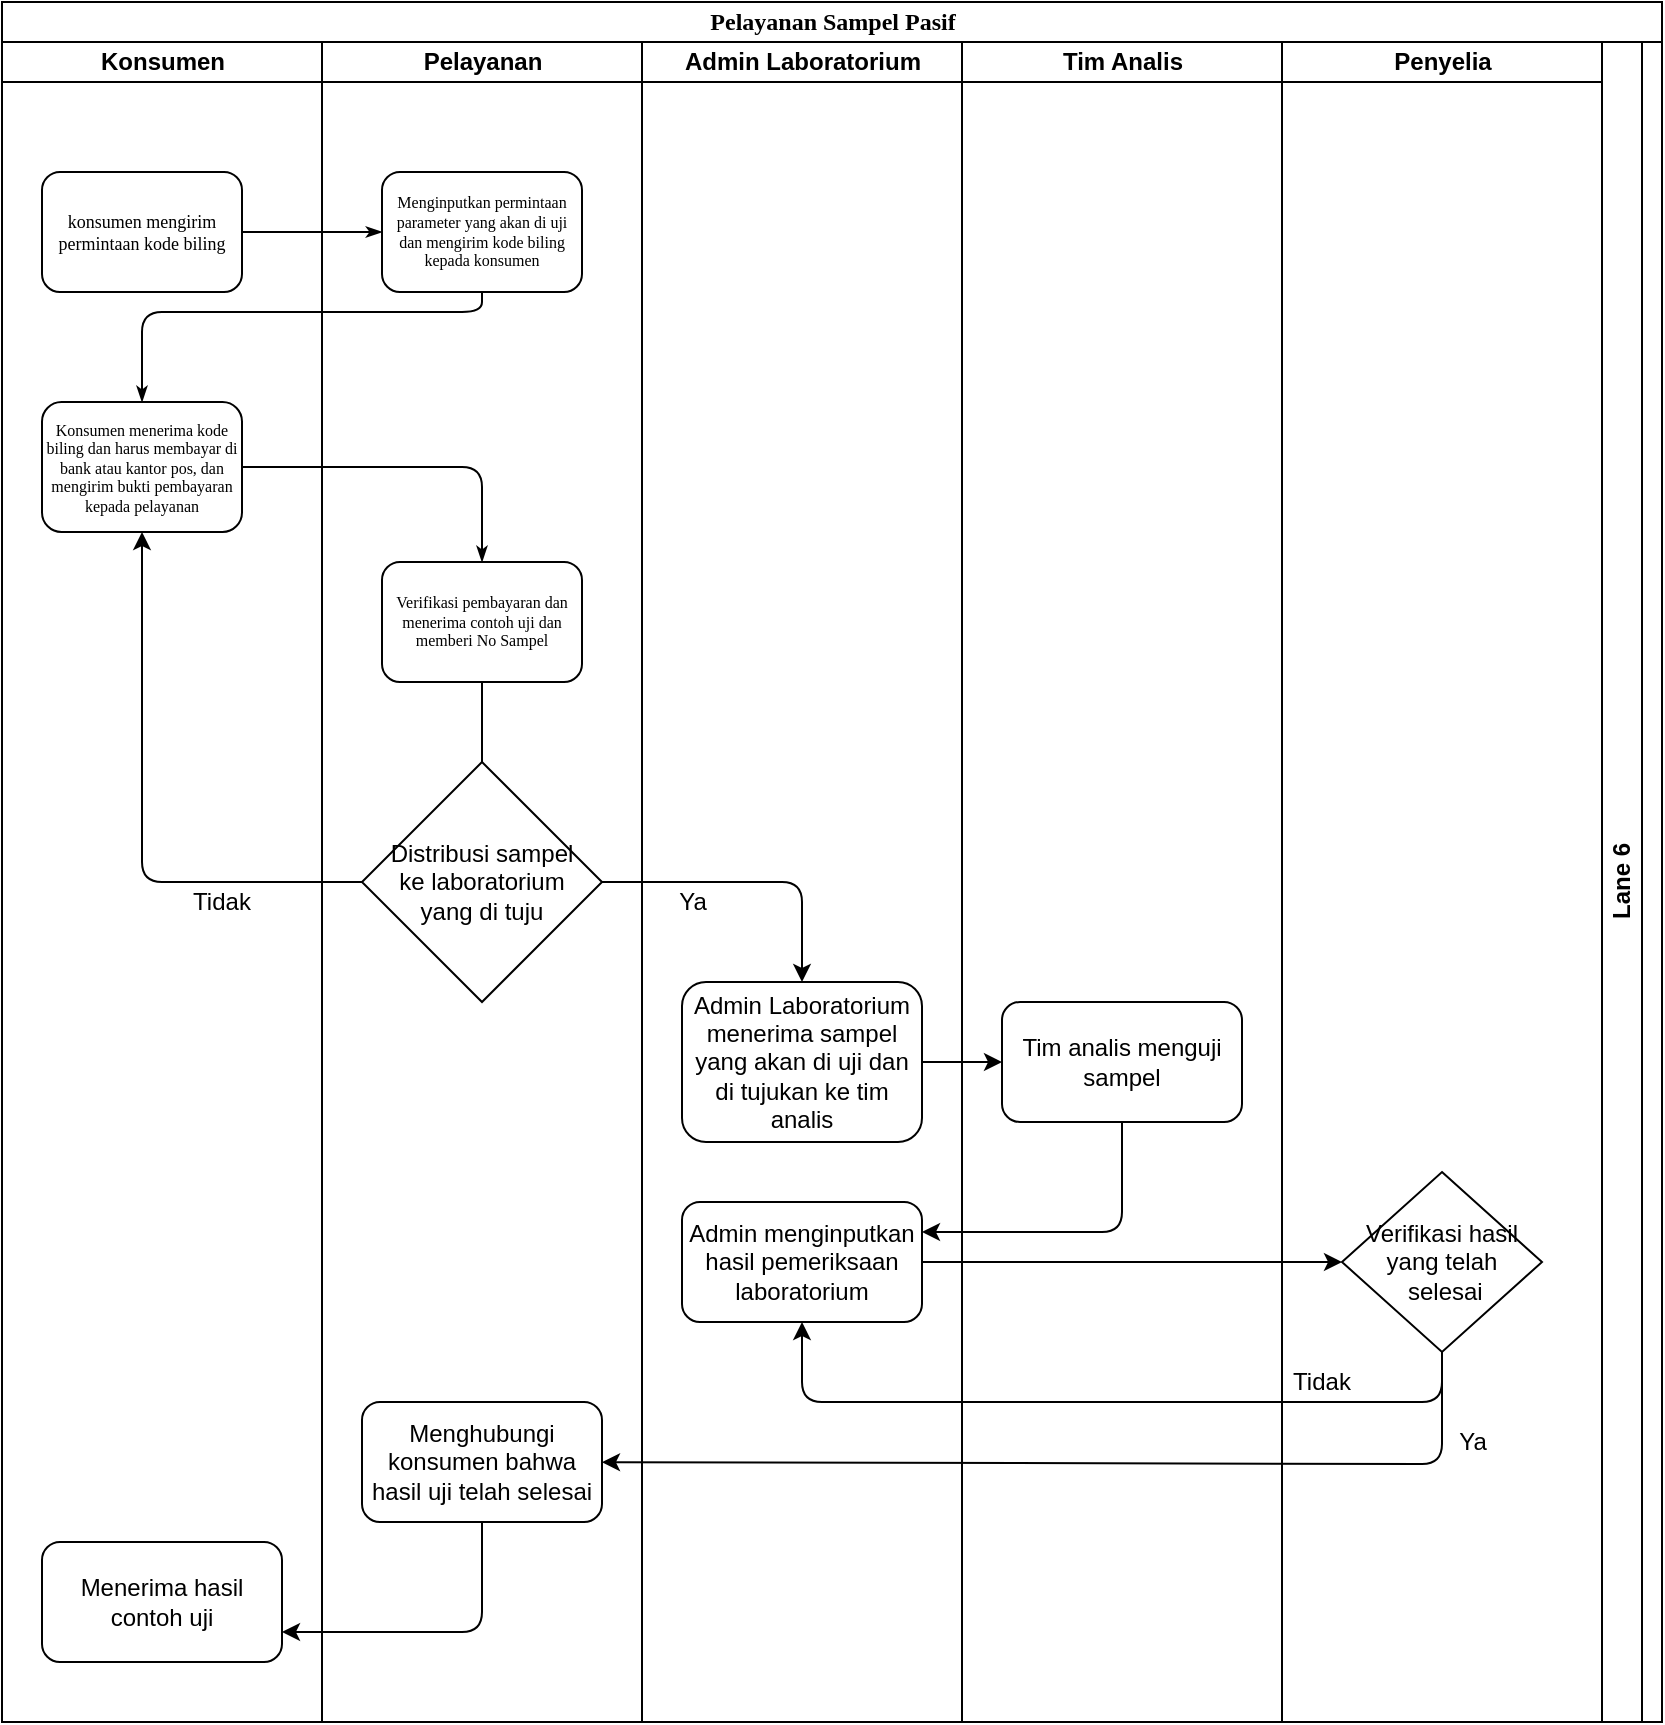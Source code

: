 <mxfile version="13.7.9" type="github">
  <diagram name="Page-1" id="74e2e168-ea6b-b213-b513-2b3c1d86103e">
    <mxGraphModel dx="1038" dy="548" grid="1" gridSize="10" guides="1" tooltips="1" connect="1" arrows="1" fold="1" page="1" pageScale="1" pageWidth="1100" pageHeight="850" background="#ffffff" math="0" shadow="0">
      <root>
        <mxCell id="0" />
        <mxCell id="1" parent="0" />
        <mxCell id="77e6c97f196da883-1" value="&lt;font style=&quot;font-size: 12px&quot;&gt;Pelayanan Sampel Pasif&lt;/font&gt;" style="swimlane;html=1;childLayout=stackLayout;startSize=20;rounded=0;shadow=0;labelBackgroundColor=none;strokeWidth=1;fontFamily=Verdana;fontSize=8;align=center;" parent="1" vertex="1">
          <mxGeometry x="70" y="40" width="830" height="860" as="geometry" />
        </mxCell>
        <mxCell id="77e6c97f196da883-2" value="Konsumen" style="swimlane;html=1;startSize=20;" parent="77e6c97f196da883-1" vertex="1">
          <mxGeometry y="20" width="160" height="840" as="geometry" />
        </mxCell>
        <mxCell id="77e6c97f196da883-8" value="&lt;font style=&quot;font-size: 9px&quot;&gt;konsumen mengirim permintaan kode biling&lt;/font&gt;" style="rounded=1;whiteSpace=wrap;html=1;shadow=0;labelBackgroundColor=none;strokeWidth=1;fontFamily=Verdana;fontSize=8;align=center;" parent="77e6c97f196da883-2" vertex="1">
          <mxGeometry x="20" y="65" width="100" height="60" as="geometry" />
        </mxCell>
        <mxCell id="77e6c97f196da883-9" value="Konsumen menerima kode biling dan harus membayar di bank atau kantor pos, dan mengirim bukti pembayaran kepada pelayanan&lt;br&gt;" style="rounded=1;whiteSpace=wrap;html=1;shadow=0;labelBackgroundColor=none;strokeWidth=1;fontFamily=Verdana;fontSize=8;align=center;" parent="77e6c97f196da883-2" vertex="1">
          <mxGeometry x="20" y="180" width="100" height="65" as="geometry" />
        </mxCell>
        <mxCell id="_sQ1Gkt0idYC-Mf45PzT-23" value="Menerima hasil contoh uji" style="rounded=1;whiteSpace=wrap;html=1;" vertex="1" parent="77e6c97f196da883-2">
          <mxGeometry x="20" y="750" width="120" height="60" as="geometry" />
        </mxCell>
        <mxCell id="_sQ1Gkt0idYC-Mf45PzT-6" value="Tidak" style="text;html=1;strokeColor=none;fillColor=none;align=center;verticalAlign=middle;whiteSpace=wrap;rounded=0;" vertex="1" parent="77e6c97f196da883-2">
          <mxGeometry x="90" y="420" width="40" height="20" as="geometry" />
        </mxCell>
        <mxCell id="77e6c97f196da883-26" style="edgeStyle=orthogonalEdgeStyle;rounded=1;html=1;labelBackgroundColor=none;startArrow=none;startFill=0;startSize=5;endArrow=classicThin;endFill=1;endSize=5;jettySize=auto;orthogonalLoop=1;strokeWidth=1;fontFamily=Verdana;fontSize=8" parent="77e6c97f196da883-1" source="77e6c97f196da883-8" target="77e6c97f196da883-11" edge="1">
          <mxGeometry relative="1" as="geometry" />
        </mxCell>
        <mxCell id="77e6c97f196da883-27" style="edgeStyle=orthogonalEdgeStyle;rounded=1;html=1;labelBackgroundColor=none;startArrow=none;startFill=0;startSize=5;endArrow=classicThin;endFill=1;endSize=5;jettySize=auto;orthogonalLoop=1;strokeWidth=1;fontFamily=Verdana;fontSize=8" parent="77e6c97f196da883-1" source="77e6c97f196da883-11" target="77e6c97f196da883-9" edge="1">
          <mxGeometry relative="1" as="geometry">
            <Array as="points">
              <mxPoint x="240" y="155" />
              <mxPoint x="70" y="155" />
            </Array>
          </mxGeometry>
        </mxCell>
        <mxCell id="77e6c97f196da883-3" value="Pelayanan" style="swimlane;html=1;startSize=20;" parent="77e6c97f196da883-1" vertex="1">
          <mxGeometry x="160" y="20" width="160" height="840" as="geometry" />
        </mxCell>
        <mxCell id="77e6c97f196da883-11" value="Menginputkan permintaan parameter yang akan di uji dan mengirim kode biling kepada konsumen" style="rounded=1;whiteSpace=wrap;html=1;shadow=0;labelBackgroundColor=none;strokeWidth=1;fontFamily=Verdana;fontSize=8;align=center;" parent="77e6c97f196da883-3" vertex="1">
          <mxGeometry x="30" y="65" width="100" height="60" as="geometry" />
        </mxCell>
        <mxCell id="77e6c97f196da883-12" value="Verifikasi pembayaran dan menerima contoh uji dan memberi No Sampel" style="rounded=1;whiteSpace=wrap;html=1;shadow=0;labelBackgroundColor=none;strokeWidth=1;fontFamily=Verdana;fontSize=8;align=center;" parent="77e6c97f196da883-3" vertex="1">
          <mxGeometry x="30" y="260" width="100" height="60" as="geometry" />
        </mxCell>
        <mxCell id="_sQ1Gkt0idYC-Mf45PzT-2" value="" style="endArrow=classic;html=1;exitX=0.5;exitY=1;exitDx=0;exitDy=0;" edge="1" parent="77e6c97f196da883-3" source="77e6c97f196da883-12">
          <mxGeometry width="50" height="50" relative="1" as="geometry">
            <mxPoint x="270" y="80" as="sourcePoint" />
            <mxPoint x="80" y="380" as="targetPoint" />
            <Array as="points" />
          </mxGeometry>
        </mxCell>
        <mxCell id="_sQ1Gkt0idYC-Mf45PzT-3" value="Distribusi sampel &lt;br&gt;ke laboratorium &lt;br&gt;yang di tuju" style="rhombus;whiteSpace=wrap;html=1;" vertex="1" parent="77e6c97f196da883-3">
          <mxGeometry x="20" y="360" width="120" height="120" as="geometry" />
        </mxCell>
        <mxCell id="_sQ1Gkt0idYC-Mf45PzT-21" value="Menghubungi konsumen bahwa hasil uji telah selesai" style="rounded=1;whiteSpace=wrap;html=1;" vertex="1" parent="77e6c97f196da883-3">
          <mxGeometry x="20" y="680" width="120" height="60" as="geometry" />
        </mxCell>
        <mxCell id="77e6c97f196da883-4" value="Admin Laboratorium" style="swimlane;html=1;startSize=20;" parent="77e6c97f196da883-1" vertex="1">
          <mxGeometry x="320" y="20" width="160" height="840" as="geometry" />
        </mxCell>
        <mxCell id="_sQ1Gkt0idYC-Mf45PzT-4" value="Ya" style="text;html=1;align=center;verticalAlign=middle;resizable=0;points=[];autosize=1;" vertex="1" parent="77e6c97f196da883-4">
          <mxGeometry x="10" y="420" width="30" height="20" as="geometry" />
        </mxCell>
        <mxCell id="_sQ1Gkt0idYC-Mf45PzT-11" value="Admin menginputkan hasil pemeriksaan laboratorium" style="rounded=1;whiteSpace=wrap;html=1;" vertex="1" parent="77e6c97f196da883-4">
          <mxGeometry x="20" y="580" width="120" height="60" as="geometry" />
        </mxCell>
        <mxCell id="_sQ1Gkt0idYC-Mf45PzT-7" value="Admin Laboratorium menerima sampel yang akan di uji dan di tujukan ke tim analis" style="rounded=1;whiteSpace=wrap;html=1;" vertex="1" parent="77e6c97f196da883-4">
          <mxGeometry x="20" y="470" width="120" height="80" as="geometry" />
        </mxCell>
        <mxCell id="77e6c97f196da883-5" value="Tim Analis" style="swimlane;html=1;startSize=20;" parent="77e6c97f196da883-1" vertex="1">
          <mxGeometry x="480" y="20" width="160" height="840" as="geometry">
            <mxRectangle x="480" y="20" width="30" height="780" as="alternateBounds" />
          </mxGeometry>
        </mxCell>
        <mxCell id="_sQ1Gkt0idYC-Mf45PzT-10" value="Tim analis menguji sampel" style="rounded=1;whiteSpace=wrap;html=1;" vertex="1" parent="77e6c97f196da883-5">
          <mxGeometry x="20" y="480" width="120" height="60" as="geometry" />
        </mxCell>
        <mxCell id="77e6c97f196da883-6" value="Penyelia" style="swimlane;html=1;startSize=20;" parent="77e6c97f196da883-1" vertex="1">
          <mxGeometry x="640" y="20" width="160" height="840" as="geometry">
            <mxRectangle x="640" y="20" width="30" height="780" as="alternateBounds" />
          </mxGeometry>
        </mxCell>
        <mxCell id="_sQ1Gkt0idYC-Mf45PzT-19" value="Tidak" style="text;html=1;strokeColor=none;fillColor=none;align=center;verticalAlign=middle;whiteSpace=wrap;rounded=0;" vertex="1" parent="77e6c97f196da883-6">
          <mxGeometry y="660" width="40" height="20" as="geometry" />
        </mxCell>
        <mxCell id="_sQ1Gkt0idYC-Mf45PzT-17" value="&lt;span&gt;Verifikasi hasil yang telah&lt;br&gt;&amp;nbsp;selesai&lt;/span&gt;" style="rhombus;whiteSpace=wrap;html=1;" vertex="1" parent="77e6c97f196da883-6">
          <mxGeometry x="30" y="565" width="100" height="90" as="geometry" />
        </mxCell>
        <mxCell id="_sQ1Gkt0idYC-Mf45PzT-22" value="Ya" style="text;html=1;align=center;verticalAlign=middle;resizable=0;points=[];autosize=1;" vertex="1" parent="77e6c97f196da883-6">
          <mxGeometry x="80" y="690" width="30" height="20" as="geometry" />
        </mxCell>
        <mxCell id="77e6c97f196da883-7" value="Lane 6" style="swimlane;html=1;startSize=20;" parent="77e6c97f196da883-1" vertex="1" collapsed="1">
          <mxGeometry x="800" y="20" width="30" height="840" as="geometry">
            <mxRectangle x="800" y="20" width="160" height="730" as="alternateBounds" />
          </mxGeometry>
        </mxCell>
        <mxCell id="77e6c97f196da883-28" style="edgeStyle=orthogonalEdgeStyle;rounded=1;html=1;labelBackgroundColor=none;startArrow=none;startFill=0;startSize=5;endArrow=classicThin;endFill=1;endSize=5;jettySize=auto;orthogonalLoop=1;strokeWidth=1;fontFamily=Verdana;fontSize=8" parent="77e6c97f196da883-1" source="77e6c97f196da883-9" target="77e6c97f196da883-12" edge="1">
          <mxGeometry relative="1" as="geometry" />
        </mxCell>
        <mxCell id="_sQ1Gkt0idYC-Mf45PzT-5" value="" style="endArrow=classic;html=1;entryX=0.5;entryY=1;entryDx=0;entryDy=0;exitX=0;exitY=0.5;exitDx=0;exitDy=0;" edge="1" parent="77e6c97f196da883-1" source="_sQ1Gkt0idYC-Mf45PzT-3" target="77e6c97f196da883-9">
          <mxGeometry width="50" height="50" relative="1" as="geometry">
            <mxPoint x="190" y="440" as="sourcePoint" />
            <mxPoint x="480" y="340" as="targetPoint" />
            <Array as="points">
              <mxPoint x="70" y="440" />
            </Array>
          </mxGeometry>
        </mxCell>
        <mxCell id="_sQ1Gkt0idYC-Mf45PzT-9" value="" style="endArrow=classic;html=1;exitX=1;exitY=0.5;exitDx=0;exitDy=0;entryX=0.5;entryY=0;entryDx=0;entryDy=0;" edge="1" parent="77e6c97f196da883-1" source="_sQ1Gkt0idYC-Mf45PzT-3" target="_sQ1Gkt0idYC-Mf45PzT-7">
          <mxGeometry width="50" height="50" relative="1" as="geometry">
            <mxPoint x="430" y="390" as="sourcePoint" />
            <mxPoint x="480" y="340" as="targetPoint" />
            <Array as="points">
              <mxPoint x="400" y="440" />
            </Array>
          </mxGeometry>
        </mxCell>
        <mxCell id="_sQ1Gkt0idYC-Mf45PzT-14" value="" style="endArrow=classic;html=1;entryX=1;entryY=0.25;entryDx=0;entryDy=0;exitX=0.5;exitY=1;exitDx=0;exitDy=0;" edge="1" parent="77e6c97f196da883-1" source="_sQ1Gkt0idYC-Mf45PzT-10" target="_sQ1Gkt0idYC-Mf45PzT-11">
          <mxGeometry width="50" height="50" relative="1" as="geometry">
            <mxPoint x="430" y="530" as="sourcePoint" />
            <mxPoint x="480" y="480" as="targetPoint" />
            <Array as="points">
              <mxPoint x="560" y="615" />
            </Array>
          </mxGeometry>
        </mxCell>
        <mxCell id="_sQ1Gkt0idYC-Mf45PzT-16" value="" style="endArrow=classic;html=1;entryX=0;entryY=0.5;entryDx=0;entryDy=0;exitX=1;exitY=0.5;exitDx=0;exitDy=0;" edge="1" parent="77e6c97f196da883-1" source="_sQ1Gkt0idYC-Mf45PzT-11" target="_sQ1Gkt0idYC-Mf45PzT-17">
          <mxGeometry width="50" height="50" relative="1" as="geometry">
            <mxPoint x="430" y="630" as="sourcePoint" />
            <mxPoint x="660" y="630" as="targetPoint" />
          </mxGeometry>
        </mxCell>
        <mxCell id="_sQ1Gkt0idYC-Mf45PzT-18" value="" style="endArrow=classic;html=1;entryX=0.5;entryY=1;entryDx=0;entryDy=0;exitX=0.5;exitY=1;exitDx=0;exitDy=0;" edge="1" parent="77e6c97f196da883-1" source="_sQ1Gkt0idYC-Mf45PzT-17" target="_sQ1Gkt0idYC-Mf45PzT-11">
          <mxGeometry width="50" height="50" relative="1" as="geometry">
            <mxPoint x="430" y="690" as="sourcePoint" />
            <mxPoint x="480" y="640" as="targetPoint" />
            <Array as="points">
              <mxPoint x="720" y="700" />
              <mxPoint x="400" y="700" />
            </Array>
          </mxGeometry>
        </mxCell>
        <mxCell id="_sQ1Gkt0idYC-Mf45PzT-20" value="" style="endArrow=classic;html=1;exitX=0.5;exitY=1;exitDx=0;exitDy=0;" edge="1" parent="77e6c97f196da883-1" source="_sQ1Gkt0idYC-Mf45PzT-17" target="_sQ1Gkt0idYC-Mf45PzT-21">
          <mxGeometry width="50" height="50" relative="1" as="geometry">
            <mxPoint x="430" y="690" as="sourcePoint" />
            <mxPoint x="720" y="770" as="targetPoint" />
            <Array as="points">
              <mxPoint x="720" y="731" />
            </Array>
          </mxGeometry>
        </mxCell>
        <mxCell id="_sQ1Gkt0idYC-Mf45PzT-24" value="" style="endArrow=classic;html=1;entryX=1;entryY=0.75;entryDx=0;entryDy=0;exitX=0.5;exitY=1;exitDx=0;exitDy=0;" edge="1" parent="77e6c97f196da883-1" source="_sQ1Gkt0idYC-Mf45PzT-21" target="_sQ1Gkt0idYC-Mf45PzT-23">
          <mxGeometry width="50" height="50" relative="1" as="geometry">
            <mxPoint x="430" y="670" as="sourcePoint" />
            <mxPoint x="480" y="620" as="targetPoint" />
            <Array as="points">
              <mxPoint x="240" y="815" />
            </Array>
          </mxGeometry>
        </mxCell>
        <mxCell id="_sQ1Gkt0idYC-Mf45PzT-13" value="" style="endArrow=classic;html=1;entryX=0;entryY=0.5;entryDx=0;entryDy=0;" edge="1" parent="1" target="_sQ1Gkt0idYC-Mf45PzT-10">
          <mxGeometry width="50" height="50" relative="1" as="geometry">
            <mxPoint x="530" y="570" as="sourcePoint" />
            <mxPoint x="550" y="520" as="targetPoint" />
          </mxGeometry>
        </mxCell>
      </root>
    </mxGraphModel>
  </diagram>
</mxfile>
